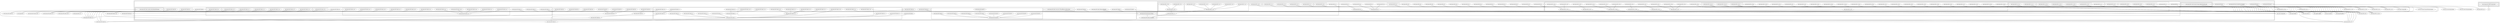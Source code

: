 graph g {
  fontname="sans-serif";

  overlap=false;

  subgraph "cluster_net" {
    subgraph "cluster_net.minecraft" {
      subgraph "cluster_net.minecraft.a" {
        subgraph "cluster_net.minecraft.a.a" {
          subgraph "cluster_net.minecraft.a.a.a" {
          }
          subgraph "cluster_net.minecraft.a.a.b" {
            subgraph "cluster_net.minecraft.a.a.b.a" {
              "net.minecraft.a.a.b.a.b"[label="net.minecraft.a.a.b.a.b"];
              "net.minecraft.a.a.b.a.c"[label="net.minecraft.a.a.b.a.c"];
              "net.minecraft.a.a.b.a.d"[label="net.minecraft.a.a.b.a.d"];
            }
            "net.minecraft.a.a.b.a"[label="net.minecraft.a.a.b.a"];
            "net.minecraft.a.a.b.b"[label="net.minecraft.a.a.b.b"];
            "net.minecraft.a.a.b.c"[label="net.minecraft.a.a.b.c"];
            "net.minecraft.a.a.b.d"[label="net.minecraft.a.a.b.d"];
            "net.minecraft.a.a.b.e"[label="net.minecraft.a.a.b.e"];
            "net.minecraft.a.a.b.f"[label="net.minecraft.a.a.b.f"];
            "net.minecraft.a.a.b.g"[label="net.minecraft.a.a.b.g"];
            "net.minecraft.a.a.b.h"[label="net.minecraft.a.a.b.h"];
            "net.minecraft.a.a.b.i"[label="net.minecraft.a.a.b.i"];
            "net.minecraft.a.a.b.j"[label="net.minecraft.a.a.b.j"];
            "net.minecraft.a.a.b.k"[label="net.minecraft.a.a.b.k"];
            "net.minecraft.a.a.b.l"[label="net.minecraft.a.a.b.l"];
            "net.minecraft.a.a.b.m"[label="net.minecraft.a.a.b.m"];
            "net.minecraft.a.a.b.n"[label="net.minecraft.a.a.b.n"];
            "net.minecraft.a.a.b.p"[label="net.minecraft.a.a.b.p"];
            "net.minecraft.a.a.b.q"[label="net.minecraft.a.a.b.q"];
            "net.minecraft.a.a.b.r"[label="net.minecraft.a.a.b.r"];
            "net.minecraft.a.a.b.s"[label="net.minecraft.a.a.b.s"];
            "net.minecraft.a.a.b.t"[label="net.minecraft.a.a.b.t"];
            "net.minecraft.a.a.b.u"[label="net.minecraft.a.a.b.u"];
            "net.minecraft.a.a.b.v"[label="net.minecraft.a.a.b.v"];
            "net.minecraft.a.a.b.w"[label="net.minecraft.a.a.b.w"];
            "net.minecraft.a.a.b.x"[label="net.minecraft.a.a.b.x"];
            "net.minecraft.a.a.b.y"[label="net.minecraft.a.a.b.y"];
            "net.minecraft.a.a.b.z"[label="net.minecraft.a.a.b.z"];
            "net.minecraft.a.a.b.ab"[label="net.minecraft.a.a.b.ab"];
            "net.minecraft.a.a.b.ac"[label="net.minecraft.a.a.b.ac"];
            "net.minecraft.a.a.b.ad"[label="net.minecraft.a.a.b.ad"];
            "net.minecraft.a.a.b.ae"[label="net.minecraft.a.a.b.ae"];
            "net.minecraft.a.a.b.af"[label="net.minecraft.a.a.b.af"];
            "net.minecraft.a.a.b.ag"[label="net.minecraft.a.a.b.ag"];
            "net.minecraft.a.a.b.ah"[label="net.minecraft.a.a.b.ah"];
            "net.minecraft.a.a.b.ai"[label="net.minecraft.a.a.b.ai"];
            "net.minecraft.a.a.b.aj"[label="net.minecraft.a.a.b.aj"];
            "net.minecraft.a.a.b.ak"[label="net.minecraft.a.a.b.ak"];
            "net.minecraft.a.a.b.al"[label="net.minecraft.a.a.b.al"];
            "net.minecraft.a.a.b.am"[label="net.minecraft.a.a.b.am"];
            "net.minecraft.a.a.b.an"[label="net.minecraft.a.a.b.an"];
            "net.minecraft.a.a.b.ao"[label="net.minecraft.a.a.b.ao"];
          }
          subgraph "cluster_net.minecraft.a.a.c" {
            subgraph "cluster_net.minecraft.a.a.c.a" {
              "net.minecraft.a.a.c.a.a"[label="net.minecraft.a.a.c.a.a"];
              "net.minecraft.a.a.c.a.c"[label="net.minecraft.a.a.c.a.c"];
            }
            subgraph "cluster_net.minecraft.a.a.c.b" {
              "net.minecraft.a.a.c.b.a"[label="net.minecraft.a.a.c.b.a"];
              "net.minecraft.a.a.c.b.c"[label="net.minecraft.a.a.c.b.c"];
              "net.minecraft.a.a.c.b.d"[label="net.minecraft.a.a.c.b.d"];
              "net.minecraft.a.a.c.b.e"[label="net.minecraft.a.a.c.b.e"];
            }
            "net.minecraft.a.a.c.a"[label="net.minecraft.a.a.c.a"];
          }
          subgraph "cluster_net.minecraft.a.a.d" {
            "net.minecraft.a.a.d.a"[label="net.minecraft.a.a.d.a"];
            "net.minecraft.a.a.d.b"[label="net.minecraft.a.a.d.b"];
            "net.minecraft.a.a.d.d"[label="net.minecraft.a.a.d.d"];
          }
          subgraph "cluster_net.minecraft.a.a.e" {
            "net.minecraft.a.a.e.d"[label="net.minecraft.a.a.e.d"];
          }
          "net.minecraft.a.a.c"[label="net.minecraft.a.a.c"];
        }
        subgraph "cluster_net.minecraft.a.b" {
          subgraph "cluster_net.minecraft.a.b.a" {
            "net.minecraft.a.b.a.i"[label="net.minecraft.a.b.a.i"];
          }
          "net.minecraft.a.b.a"[label="net.minecraft.a.b.a"];
          "net.minecraft.a.b.b"[label="net.minecraft.a.b.b"];
          "net.minecraft.a.b.c"[label="net.minecraft.a.b.c"];
          "net.minecraft.a.b.d"[label="net.minecraft.a.b.d"];
          "net.minecraft.a.b.e"[label="net.minecraft.a.b.e"];
          "net.minecraft.a.b.f"[label="net.minecraft.a.b.f"];
          "net.minecraft.a.b.g"[label="net.minecraft.a.b.g"];
          "net.minecraft.a.b.h"[label="net.minecraft.a.b.h"];
          "net.minecraft.a.b.i"[label="net.minecraft.a.b.i"];
          "net.minecraft.a.b.j"[label="net.minecraft.a.b.j"];
          "net.minecraft.a.b.l"[label="net.minecraft.a.b.l"];
          "net.minecraft.a.b.m"[label="net.minecraft.a.b.m"];
          "net.minecraft.a.b.n"[label="net.minecraft.a.b.n"];
          "net.minecraft.a.b.p"[label="net.minecraft.a.b.p"];
          "net.minecraft.a.b.q"[label="net.minecraft.a.b.q"];
          "net.minecraft.a.b.r"[label="net.minecraft.a.b.r"];
          "net.minecraft.a.b.s"[label="net.minecraft.a.b.s"];
          "net.minecraft.a.b.t"[label="net.minecraft.a.b.t"];
        }
        subgraph "cluster_net.minecraft.a.c" {
          subgraph "cluster_net.minecraft.a.c.a" {
            "net.minecraft.a.c.a.a"[label="net.minecraft.a.c.a.a"];
            "net.minecraft.a.c.a.b"[label="net.minecraft.a.c.a.b"];
            "net.minecraft.a.c.a.c"[label="net.minecraft.a.c.a.c"];
            "net.minecraft.a.c.a.d"[label="net.minecraft.a.c.a.d"];
            "net.minecraft.a.c.a.e"[label="net.minecraft.a.c.a.e"];
            "net.minecraft.a.c.a.f"[label="net.minecraft.a.c.a.f"];
          }
          subgraph "cluster_net.minecraft.a.c.b" {
            "net.minecraft.a.c.b.a"[label="net.minecraft.a.c.b.a"];
            "net.minecraft.a.c.b.b"[label="net.minecraft.a.c.b.b"];
            "net.minecraft.a.c.b.c"[label="net.minecraft.a.c.b.c"];
          }
          subgraph "cluster_net.minecraft.a.c.c" {
            "net.minecraft.a.c.c.a"[label="net.minecraft.a.c.c.a"];
            "net.minecraft.a.c.c.b"[label="net.minecraft.a.c.c.b"];
            "net.minecraft.a.c.c.c"[label="net.minecraft.a.c.c.c"];
            "net.minecraft.a.c.c.d"[label="net.minecraft.a.c.c.d"];
          }
          subgraph "cluster_net.minecraft.a.c.d" {
            "net.minecraft.a.c.d.a"[label="net.minecraft.a.c.d.a"];
          }
          subgraph "cluster_net.minecraft.a.c.e" {
            "net.minecraft.a.c.e.b"[label="net.minecraft.a.c.e.b"];
          }
          "net.minecraft.a.c.a"[label="net.minecraft.a.c.a"];
          "net.minecraft.a.c.c"[label="net.minecraft.a.c.c"];
        }
        subgraph "cluster_net.minecraft.a.d" {
        }
        "net.minecraft.a.a"[label="net.minecraft.a.a"];
      }
      subgraph "cluster_net.minecraft.entity" {
        subgraph "cluster_net.minecraft.entity.player" {
          "net.minecraft.a.c.e.a"[label="net.minecraft.entity.player.Player"];
        }
        "net.minecraft.a.c.f"[label="net.minecraft.entity.LivingBase"];
      }
      subgraph "cluster_net.minecraft.isom" {
        "net.minecraft.isom.a"[label="net.minecraft.isom.a"];
        "net.minecraft.isom.c"[label="net.minecraft.isom.c"];
        "net.minecraft.isom.d"[label="net.minecraft.isom.d"];
        "net.minecraft.isom.IsomPreviewApplet"[label="net.minecraft.isom.IsomPreviewApplet"];
      }
      subgraph "cluster_net.minecraft.pathfinding" {
      }
      subgraph "cluster_net.minecraft.world" {
        subgraph "cluster_net.minecraft.world.chunk" {
          subgraph "cluster_net.minecraft.world.chunk.storage" {
            "net.minecraft.a.a.e.b"[label="net.minecraft.world.chunk.storage.AlphaChunkLoader"];
          }
        }
      }
      subgraph "cluster_net.minecraft.client" {
        subgraph "cluster_net.minecraft.client.resources" {
          "net.minecraft.client.i"[label="net.minecraft.client.resources.ThreadResourceDownload"];
        }
        subgraph "cluster_net.minecraft.client.a" {
          subgraph "cluster_net.minecraft.client.a.a" {
            "net.minecraft.client.a.a.a"[label="net.minecraft.client.a.a.a"];
            "net.minecraft.client.a.a.c"[label="net.minecraft.client.a.a.c"];
            "net.minecraft.client.a.a.d"[label="net.minecraft.client.a.a.d"];
            "net.minecraft.client.a.a.e"[label="net.minecraft.client.a.a.e"];
            "net.minecraft.client.a.a.g"[label="net.minecraft.client.a.a.g"];
            "net.minecraft.client.a.a.h"[label="net.minecraft.client.a.a.h"];
            "net.minecraft.client.a.a.i"[label="net.minecraft.client.a.a.i"];
            "net.minecraft.client.a.a.k"[label="net.minecraft.client.a.a.k"];
            "net.minecraft.client.a.a.l"[label="net.minecraft.client.a.a.l"];
            "net.minecraft.client.a.a.m"[label="net.minecraft.client.a.a.m"];
            "net.minecraft.client.a.a.n"[label="net.minecraft.client.a.a.n"];
            "net.minecraft.client.a.a.o"[label="net.minecraft.client.a.a.o"];
          }
          subgraph "cluster_net.minecraft.client.a.b" {
            "net.minecraft.client.a.b.a"[label="net.minecraft.client.a.b.a"];
          }
          subgraph "cluster_net.minecraft.client.a.c" {
            "net.minecraft.client.a.c.a"[label="net.minecraft.client.a.c.a"];
            "net.minecraft.client.a.c.c"[label="net.minecraft.client.a.c.c"];
            "net.minecraft.client.a.c.d"[label="net.minecraft.client.a.c.d"];
            "net.minecraft.client.a.c.e"[label="net.minecraft.client.a.c.e"];
            "net.minecraft.client.a.c.f"[label="net.minecraft.client.a.c.f"];
            "net.minecraft.client.a.c.g"[label="net.minecraft.client.a.c.g"];
          }
          subgraph "cluster_net.minecraft.client.a.d" {
            "net.minecraft.client.a.d.a"[label="net.minecraft.client.a.d.a"];
          }
          "net.minecraft.client.a.a"[label="net.minecraft.client.a.a"];
          "net.minecraft.client.a.b"[label="net.minecraft.client.a.b"];
          "net.minecraft.client.a.j"[label="net.minecraft.client.a.j"];
          "net.minecraft.client.a.l"[label="net.minecraft.client.a.l"];
        }
        subgraph "cluster_net.minecraft.client.render" {
          subgraph "cluster_net.minecraft.client.render.entity" {
            "net.minecraft.client.a.a.b"[label="net.minecraft.client.render.entity.RenderPainting"];
          }
        }
        subgraph "cluster_net.minecraft.client.b" {
          "net.minecraft.client.b.a"[label="net.minecraft.client.b.a"];
          "net.minecraft.client.b.b"[label="net.minecraft.client.b.b"];
          "net.minecraft.client.b.c"[label="net.minecraft.client.b.c"];
          "net.minecraft.client.b.f"[label="net.minecraft.client.b.f"];
          "net.minecraft.client.b.g"[label="net.minecraft.client.b.g"];
          "net.minecraft.client.b.h"[label="net.minecraft.client.b.h"];
          "net.minecraft.client.b.i"[label="net.minecraft.client.b.i"];
          "net.minecraft.client.b.j"[label="net.minecraft.client.b.j"];
          "net.minecraft.client.b.m"[label="net.minecraft.client.b.m"];
          "net.minecraft.client.b.o"[label="net.minecraft.client.b.o"];
        }
        subgraph "cluster_net.minecraft.client.c" {
          subgraph "cluster_net.minecraft.client.c.a" {
            "net.minecraft.client.c.a.a"[label="net.minecraft.client.c.a.a"];
            "net.minecraft.client.c.a.b"[label="net.minecraft.client.c.a.b"];
            "net.minecraft.client.c.a.c"[label="net.minecraft.client.c.a.c"];
            "net.minecraft.client.c.a.d"[label="net.minecraft.client.c.a.d"];
            "net.minecraft.client.c.a.e"[label="net.minecraft.client.c.a.e"];
            "net.minecraft.client.c.a.f"[label="net.minecraft.client.c.a.f"];
            "net.minecraft.client.c.a.h"[label="net.minecraft.client.c.a.h"];
            "net.minecraft.client.c.a.i"[label="net.minecraft.client.c.a.i"];
            "net.minecraft.client.c.a.j"[label="net.minecraft.client.c.a.j"];
            "net.minecraft.client.c.a.k"[label="net.minecraft.client.c.a.k"];
          }
          "net.minecraft.client.c.a"[label="net.minecraft.client.c.a"];
          "net.minecraft.client.c.b"[label="net.minecraft.client.c.b"];
          "net.minecraft.client.c.c"[label="net.minecraft.client.c.c"];
          "net.minecraft.client.c.d"[label="net.minecraft.client.c.d"];
          "net.minecraft.client.c.e"[label="net.minecraft.client.c.e"];
          "net.minecraft.client.c.f"[label="net.minecraft.client.c.f"];
          "net.minecraft.client.c.h"[label="net.minecraft.client.c.h"];
          "net.minecraft.client.c.i"[label="net.minecraft.client.c.i"];
          "net.minecraft.client.c.j"[label="net.minecraft.client.c.j"];
          "net.minecraft.client.c.m"[label="net.minecraft.client.c.m"];
          "net.minecraft.client.c.n"[label="net.minecraft.client.c.n"];
          "net.minecraft.client.c.o"[label="net.minecraft.client.c.o"];
        }
        subgraph "cluster_net.minecraft.client.d" {
          "net.minecraft.client.d.b"[label="net.minecraft.client.d.b"];
          "net.minecraft.client.d.c"[label="net.minecraft.client.d.c"];
        }
        subgraph "cluster_net.minecraft.client.e" {
        }
        subgraph "cluster_net.minecraft.client.f" {
          "net.minecraft.client.f.a"[label="net.minecraft.client.f.a"];
          "net.minecraft.client.f.b"[label="net.minecraft.client.f.b"];
          "net.minecraft.client.f.c"[label="net.minecraft.client.f.c"];
          "net.minecraft.client.f.e"[label="net.minecraft.client.f.e"];
          "net.minecraft.client.f.f"[label="net.minecraft.client.f.f"];
          "net.minecraft.client.f.g"[label="net.minecraft.client.f.g"];
          "net.minecraft.client.f.h"[label="net.minecraft.client.f.h"];
          "net.minecraft.client.f.i"[label="net.minecraft.client.f.i"];
          "net.minecraft.client.f.j"[label="net.minecraft.client.f.j"];
          "net.minecraft.client.f.k"[label="net.minecraft.client.f.k"];
        }
        subgraph "cluster_net.minecraft.client.g" {
          "net.minecraft.client.g.a"[label="net.minecraft.client.g.a"];
          "net.minecraft.client.g.c"[label="net.minecraft.client.g.c"];
        }
        "net.minecraft.client.b"[label="net.minecraft.client.b"];
        "net.minecraft.client.d"[label="net.minecraft.client.d"];
        "net.minecraft.client.m"[label="net.minecraft.client.m"];
        "net.minecraft.client.o"[label="net.minecraft.client.o"];
        "net.minecraft.client.q"[label="net.minecraft.client.q"];
        "net.minecraft.client.MinecraftApplet"[label="net.minecraft.client.MinecraftApplet"];
      }
      subgraph "cluster_net.minecraft.block" {
        subgraph "cluster_net.minecraft.block.blockentity" {
        }
      }
    }
  }
  subgraph "cluster_com" {
    subgraph "cluster_com.mojang" {
      subgraph "cluster_com.mojang.nbt" {
        "net.minecraft.client.a"[label="com.mojang.nbt.NBTCompressed"];
      }
    }
  }
  "net.minecraft.a.a" -- "net.minecraft.a.b";
  "net.minecraft.a.a.c" -- "java.lang.Comparable";
  "net.minecraft.a.b.a" -- "net.minecraft.a.b.i";
  "net.minecraft.a.b.b" -- "net.minecraft.a.b.k";
  "net.minecraft.a.b.c" -- "net.minecraft.a.b.t";
  "net.minecraft.a.b.d" -- "net.minecraft.a.b.k";
  "net.minecraft.a.b.e" -- "net.minecraft.a.b.k";
  "net.minecraft.a.b.f" -- "net.minecraft.a.b.k";
  "net.minecraft.a.b.g" -- "net.minecraft.a.b.k";
  "net.minecraft.a.b.h" -- "net.minecraft.a.b.k";
  "net.minecraft.a.b.i" -- "net.minecraft.a.b.k";
  "net.minecraft.a.b.j" -- "net.minecraft.a.b.i";
  "net.minecraft.a.b.l" -- "net.minecraft.a.b.k";
  "net.minecraft.a.b.m" -- "net.minecraft.a.b.k";
  "net.minecraft.a.b.n" -- "net.minecraft.a.b.k";
  "net.minecraft.a.b.p" -- "net.minecraft.a.b.i";
  "net.minecraft.a.b.q" -- "net.minecraft.a.b.k";
  "net.minecraft.a.b.r" -- "net.minecraft.a.b.k";
  "net.minecraft.a.b.s" -- "net.minecraft.a.b.k";
  "net.minecraft.a.b.t" -- "net.minecraft.a.b.k";
  "net.minecraft.a.c.a" -- "net.minecraft.a.c.b";
  "net.minecraft.a.c.c" -- "net.minecraft.a.c.f";
  "net.minecraft.a.c.f" -- "net.minecraft.a.c.b";
  "net.minecraft.isom.a" -- "java.awt.Canvas";
  "net.minecraft.isom.a" -- "java.awt.event.KeyListener";
  "net.minecraft.isom.a" -- "java.awt.event.MouseListener";
  "net.minecraft.isom.a" -- "java.awt.event.MouseMotionListener";
  "net.minecraft.isom.a" -- "java.lang.Runnable";
  "net.minecraft.isom.c" -- "java.lang.Thread";
  "net.minecraft.isom.d" -- "net.minecraft.a.a.g";
  "net.minecraft.a.a.b.a" -- "net.minecraft.a.a.b.s";
  "net.minecraft.a.a.b.b" -- "net.minecraft.a.a.b.aa";
  "net.minecraft.a.a.b.c" -- "net.minecraft.a.a.b.aa";
  "net.minecraft.a.a.b.d" -- "net.minecraft.a.a.b.z";
  "net.minecraft.a.a.b.e" -- "net.minecraft.a.a.b.ag";
  "net.minecraft.a.a.b.f" -- "net.minecraft.a.a.b.aa";
  "net.minecraft.a.a.b.g" -- "net.minecraft.a.a.b.q";
  "net.minecraft.a.a.b.h" -- "net.minecraft.a.a.b.aa";
  "net.minecraft.a.a.b.i" -- "net.minecraft.a.a.b.o";
  "net.minecraft.a.a.b.j" -- "net.minecraft.a.a.b.o";
  "net.minecraft.a.a.b.k" -- "net.minecraft.a.a.b.aa";
  "net.minecraft.a.a.b.l" -- "net.minecraft.a.a.b.q";
  "net.minecraft.a.a.b.m" -- "net.minecraft.a.a.b.aa";
  "net.minecraft.a.a.b.n" -- "net.minecraft.a.a.b.aa";
  "net.minecraft.a.a.b.p" -- "net.minecraft.a.a.b.f";
  "net.minecraft.a.a.b.q" -- "net.minecraft.a.a.b.aa";
  "net.minecraft.a.a.b.r" -- "net.minecraft.a.a.b.aa";
  "net.minecraft.a.a.b.s" -- "net.minecraft.a.a.b.aa";
  "net.minecraft.a.a.b.t" -- "net.minecraft.a.a.b.aa";
  "net.minecraft.a.a.b.u" -- "net.minecraft.a.a.b.s";
  "net.minecraft.a.a.b.v" -- "net.minecraft.a.a.b.t";
  "net.minecraft.a.a.b.w" -- "net.minecraft.a.a.b.aa";
  "net.minecraft.a.a.b.x" -- "net.minecraft.a.a.b.ah";
  "net.minecraft.a.a.b.y" -- "net.minecraft.a.a.b.ag";
  "net.minecraft.a.a.b.z" -- "net.minecraft.a.a.b.aa";
  "net.minecraft.a.a.c.a" -- "net.minecraft.a.a.e.a";
  "net.minecraft.a.a.d.a" -- "net.minecraft.a.a.d.c";
  "net.minecraft.a.a.d.b" -- "net.minecraft.a.a.d.c";
  "net.minecraft.a.a.d.d" -- "net.minecraft.a.a.d.c";
  "net.minecraft.a.a.e.b" -- "net.minecraft.a.a.e.a";
  "net.minecraft.a.a.e.d" -- "net.minecraft.a.a.e.a";
  "net.minecraft.a.b.a.i" -- "java.util.Comparator";
  "net.minecraft.a.c.a.a" -- "net.minecraft.a.c.a.e";
  "net.minecraft.a.c.a.b" -- "net.minecraft.a.c.a.e";
  "net.minecraft.a.c.a.c" -- "net.minecraft.a.c.a.e";
  "net.minecraft.a.c.a.d" -- "net.minecraft.a.c.a.e";
  "net.minecraft.a.c.a.e" -- "net.minecraft.a.c.c";
  "net.minecraft.a.c.a.f" -- "net.minecraft.a.c.a.e";
  "net.minecraft.a.c.b.a" -- "net.minecraft.a.c.c";
  "net.minecraft.a.c.b.b" -- "net.minecraft.a.c.b.a";
  "net.minecraft.a.c.b.c" -- "net.minecraft.a.c.b.a";
  "net.minecraft.a.c.c.a" -- "net.minecraft.a.c.b";
  "net.minecraft.a.c.c.b" -- "net.minecraft.a.c.b";
  "net.minecraft.a.c.c.c" -- "net.minecraft.a.c.b";
  "net.minecraft.a.c.c.d" -- "net.minecraft.a.c.b";
  "net.minecraft.a.c.c.d" -- "net.minecraft.a.b";
  "net.minecraft.a.c.d.a" -- "net.minecraft.a.c.b";
  "net.minecraft.a.c.e.a" -- "net.minecraft.a.c.f";
  "net.minecraft.a.c.e.b" -- "net.minecraft.a.b";
  "net.minecraft.a.a.b.ab" -- "net.minecraft.a.a.b.aa";
  "net.minecraft.a.a.b.ac" -- "net.minecraft.a.a.b.ag";
  "net.minecraft.a.a.b.ad" -- "net.minecraft.a.a.b.aa";
  "net.minecraft.a.a.b.ae" -- "net.minecraft.a.a.b.aa";
  "net.minecraft.a.a.b.af" -- "net.minecraft.a.a.b.aa";
  "net.minecraft.a.a.b.ag" -- "net.minecraft.a.a.b.aa";
  "net.minecraft.a.a.b.ah" -- "net.minecraft.a.a.b.aa";
  "net.minecraft.a.a.b.ai" -- "net.minecraft.a.a.b.aa";
  "net.minecraft.a.a.b.aj" -- "net.minecraft.a.a.b.aa";
  "net.minecraft.a.a.b.ak" -- "net.minecraft.a.a.b.aa";
  "net.minecraft.a.a.b.al" -- "net.minecraft.a.a.b.s";
  "net.minecraft.a.a.b.am" -- "net.minecraft.a.a.b.aa";
  "net.minecraft.a.a.b.an" -- "net.minecraft.a.a.b.aa";
  "net.minecraft.a.a.b.ao" -- "net.minecraft.a.a.b.aa";
  "net.minecraft.client.a" -- "a.b";
  "net.minecraft.client.b" -- "java.awt.Canvas";
  "net.minecraft.client.d" -- "java.lang.Runnable";
  "net.minecraft.client.i" -- "java.lang.Thread";
  "net.minecraft.client.m" -- "java.lang.Thread";
  "net.minecraft.client.o" -- "java.lang.Error";
  "net.minecraft.client.q" -- "net.minecraft.client.c.i";
  "net.minecraft.a.a.b.a.b" -- "net.minecraft.a.a.b.a.a";
  "net.minecraft.a.a.b.a.b" -- "net.minecraft.a.b";
  "net.minecraft.a.a.b.a.c" -- "net.minecraft.a.a.b.a.a";
  "net.minecraft.a.a.b.a.c" -- "net.minecraft.a.b";
  "net.minecraft.a.a.b.a.d" -- "net.minecraft.a.a.b.a.a";
  "net.minecraft.a.a.c.a.a" -- "net.minecraft.a.a.c.a.b";
  "net.minecraft.a.a.c.a.c" -- "net.minecraft.a.a.c.a.b";
  "net.minecraft.a.a.c.b.a" -- "net.minecraft.a.a.c.b.b";
  "net.minecraft.a.a.c.b.c" -- "net.minecraft.a.a.c.b.b";
  "net.minecraft.a.a.c.b.d" -- "net.minecraft.a.a.c.b.b";
  "net.minecraft.a.a.c.b.e" -- "net.minecraft.a.a.c.b.b";
  "net.minecraft.client.a.a" -- "java.util.Comparator";
  "net.minecraft.client.a.b" -- "net.minecraft.a.a.a";
  "net.minecraft.client.a.j" -- "java.lang.Thread";
  "net.minecraft.client.a.l" -- "java.util.Comparator";
  "net.minecraft.client.b.a" -- "net.minecraft.client.b.b";
  "net.minecraft.client.b.b" -- "net.minecraft.client.b.n";
  "net.minecraft.client.b.c" -- "net.minecraft.client.b.n";
  "net.minecraft.client.b.f" -- "net.minecraft.client.b.b";
  "net.minecraft.client.b.g" -- "net.minecraft.client.b.n";
  "net.minecraft.client.b.h" -- "net.minecraft.client.b.b";
  "net.minecraft.client.b.i" -- "net.minecraft.client.b.j";
  "net.minecraft.client.b.j" -- "net.minecraft.client.b.n";
  "net.minecraft.client.b.m" -- "net.minecraft.client.b.n";
  "net.minecraft.client.b.o" -- "net.minecraft.client.b.i";
  "net.minecraft.client.c.a" -- "net.minecraft.client.c.o";
  "net.minecraft.client.c.b" -- "net.minecraft.client.c.j";
  "net.minecraft.client.c.c" -- "net.minecraft.client.c.i";
  "net.minecraft.client.c.d" -- "net.minecraft.client.c.i";
  "net.minecraft.client.c.e" -- "net.minecraft.client.c.i";
  "net.minecraft.client.c.f" -- "net.minecraft.client.c.i";
  "net.minecraft.client.c.h" -- "net.minecraft.client.c.i";
  "net.minecraft.client.c.i" -- "net.minecraft.client.c.l";
  "net.minecraft.client.c.j" -- "net.minecraft.client.c.i";
  "net.minecraft.client.c.m" -- "net.minecraft.client.c.l";
  "net.minecraft.client.c.n" -- "net.minecraft.client.c.i";
  "net.minecraft.client.c.o" -- "net.minecraft.client.c.l";
  "net.minecraft.client.d.b" -- "net.minecraft.client.d.a";
  "net.minecraft.client.d.c" -- "net.minecraft.client.d.a";
  "net.minecraft.client.f.a" -- "net.minecraft.client.f.k";
  "net.minecraft.client.f.b" -- "net.minecraft.client.f.k";
  "net.minecraft.client.f.c" -- "net.minecraft.client.f.k";
  "net.minecraft.client.f.e" -- "net.minecraft.client.f.k";
  "net.minecraft.client.f.f" -- "net.minecraft.client.f.i";
  "net.minecraft.client.f.g" -- "net.minecraft.client.f.k";
  "net.minecraft.client.f.h" -- "net.minecraft.client.f.k";
  "net.minecraft.client.f.i" -- "net.minecraft.client.f.k";
  "net.minecraft.client.f.j" -- "net.minecraft.client.f.k";
  "net.minecraft.client.f.k" -- "net.minecraft.a.c.b";
  "net.minecraft.client.g.a" -- "net.minecraft.a.c.e.a";
  "net.minecraft.client.g.c" -- "net.minecraft.client.g.b";
  "net.minecraft.client.a.a.a" -- "net.minecraft.client.a.a.f";
  "net.minecraft.client.a.a.b" -- "net.minecraft.client.a.a.f";
  "net.minecraft.client.a.a.c" -- "net.minecraft.client.a.a.l";
  "net.minecraft.client.a.a.d" -- "net.minecraft.client.a.a.f";
  "net.minecraft.client.a.a.e" -- "net.minecraft.client.a.a.f";
  "net.minecraft.client.a.a.g" -- "net.minecraft.client.a.a.l";
  "net.minecraft.client.a.a.h" -- "net.minecraft.client.a.a.f";
  "net.minecraft.client.a.a.i" -- "net.minecraft.client.a.a.f";
  "net.minecraft.client.a.a.k" -- "net.minecraft.client.a.a.f";
  "net.minecraft.client.a.a.l" -- "net.minecraft.client.a.a.f";
  "net.minecraft.client.a.a.m" -- "net.minecraft.client.a.a.l";
  "net.minecraft.client.a.a.n" -- "net.minecraft.client.a.a.l";
  "net.minecraft.client.a.a.o" -- "net.minecraft.client.a.a.l";
  "net.minecraft.client.a.b.a" -- "net.minecraft.client.a.b.b";
  "net.minecraft.client.a.c.a" -- "net.minecraft.client.a.c.b";
  "net.minecraft.client.a.c.c" -- "net.minecraft.client.a.c.b";
  "net.minecraft.client.a.c.d" -- "net.minecraft.client.a.c.b";
  "net.minecraft.client.a.c.e" -- "net.minecraft.client.a.c.b";
  "net.minecraft.client.a.c.f" -- "net.minecraft.client.a.c.b";
  "net.minecraft.client.a.c.g" -- "net.minecraft.client.a.c.b";
  "net.minecraft.client.a.d.a" -- "net.minecraft.client.a.d.b";
  "net.minecraft.client.c.a.a" -- "net.minecraft.a.b";
  "net.minecraft.client.c.a.b" -- "net.minecraft.client.c.a.j";
  "net.minecraft.client.c.a.c" -- "net.minecraft.client.c.a.j";
  "net.minecraft.client.c.a.d" -- "net.minecraft.client.c.a.g";
  "net.minecraft.client.c.a.e" -- "net.minecraft.client.c.a.g";
  "net.minecraft.client.c.a.f" -- "net.minecraft.client.c.a.j";
  "net.minecraft.client.c.a.h" -- "net.minecraft.a.b";
  "net.minecraft.client.c.a.i" -- "net.minecraft.client.c.a.j";
  "net.minecraft.client.c.a.j" -- "net.minecraft.client.c.i";
  "net.minecraft.client.c.a.k" -- "net.minecraft.client.c.i";
  "net.minecraft.client.MinecraftApplet" -- "java.applet.Applet";
  "net.minecraft.isom.IsomPreviewApplet" -- "java.applet.Applet";
}
